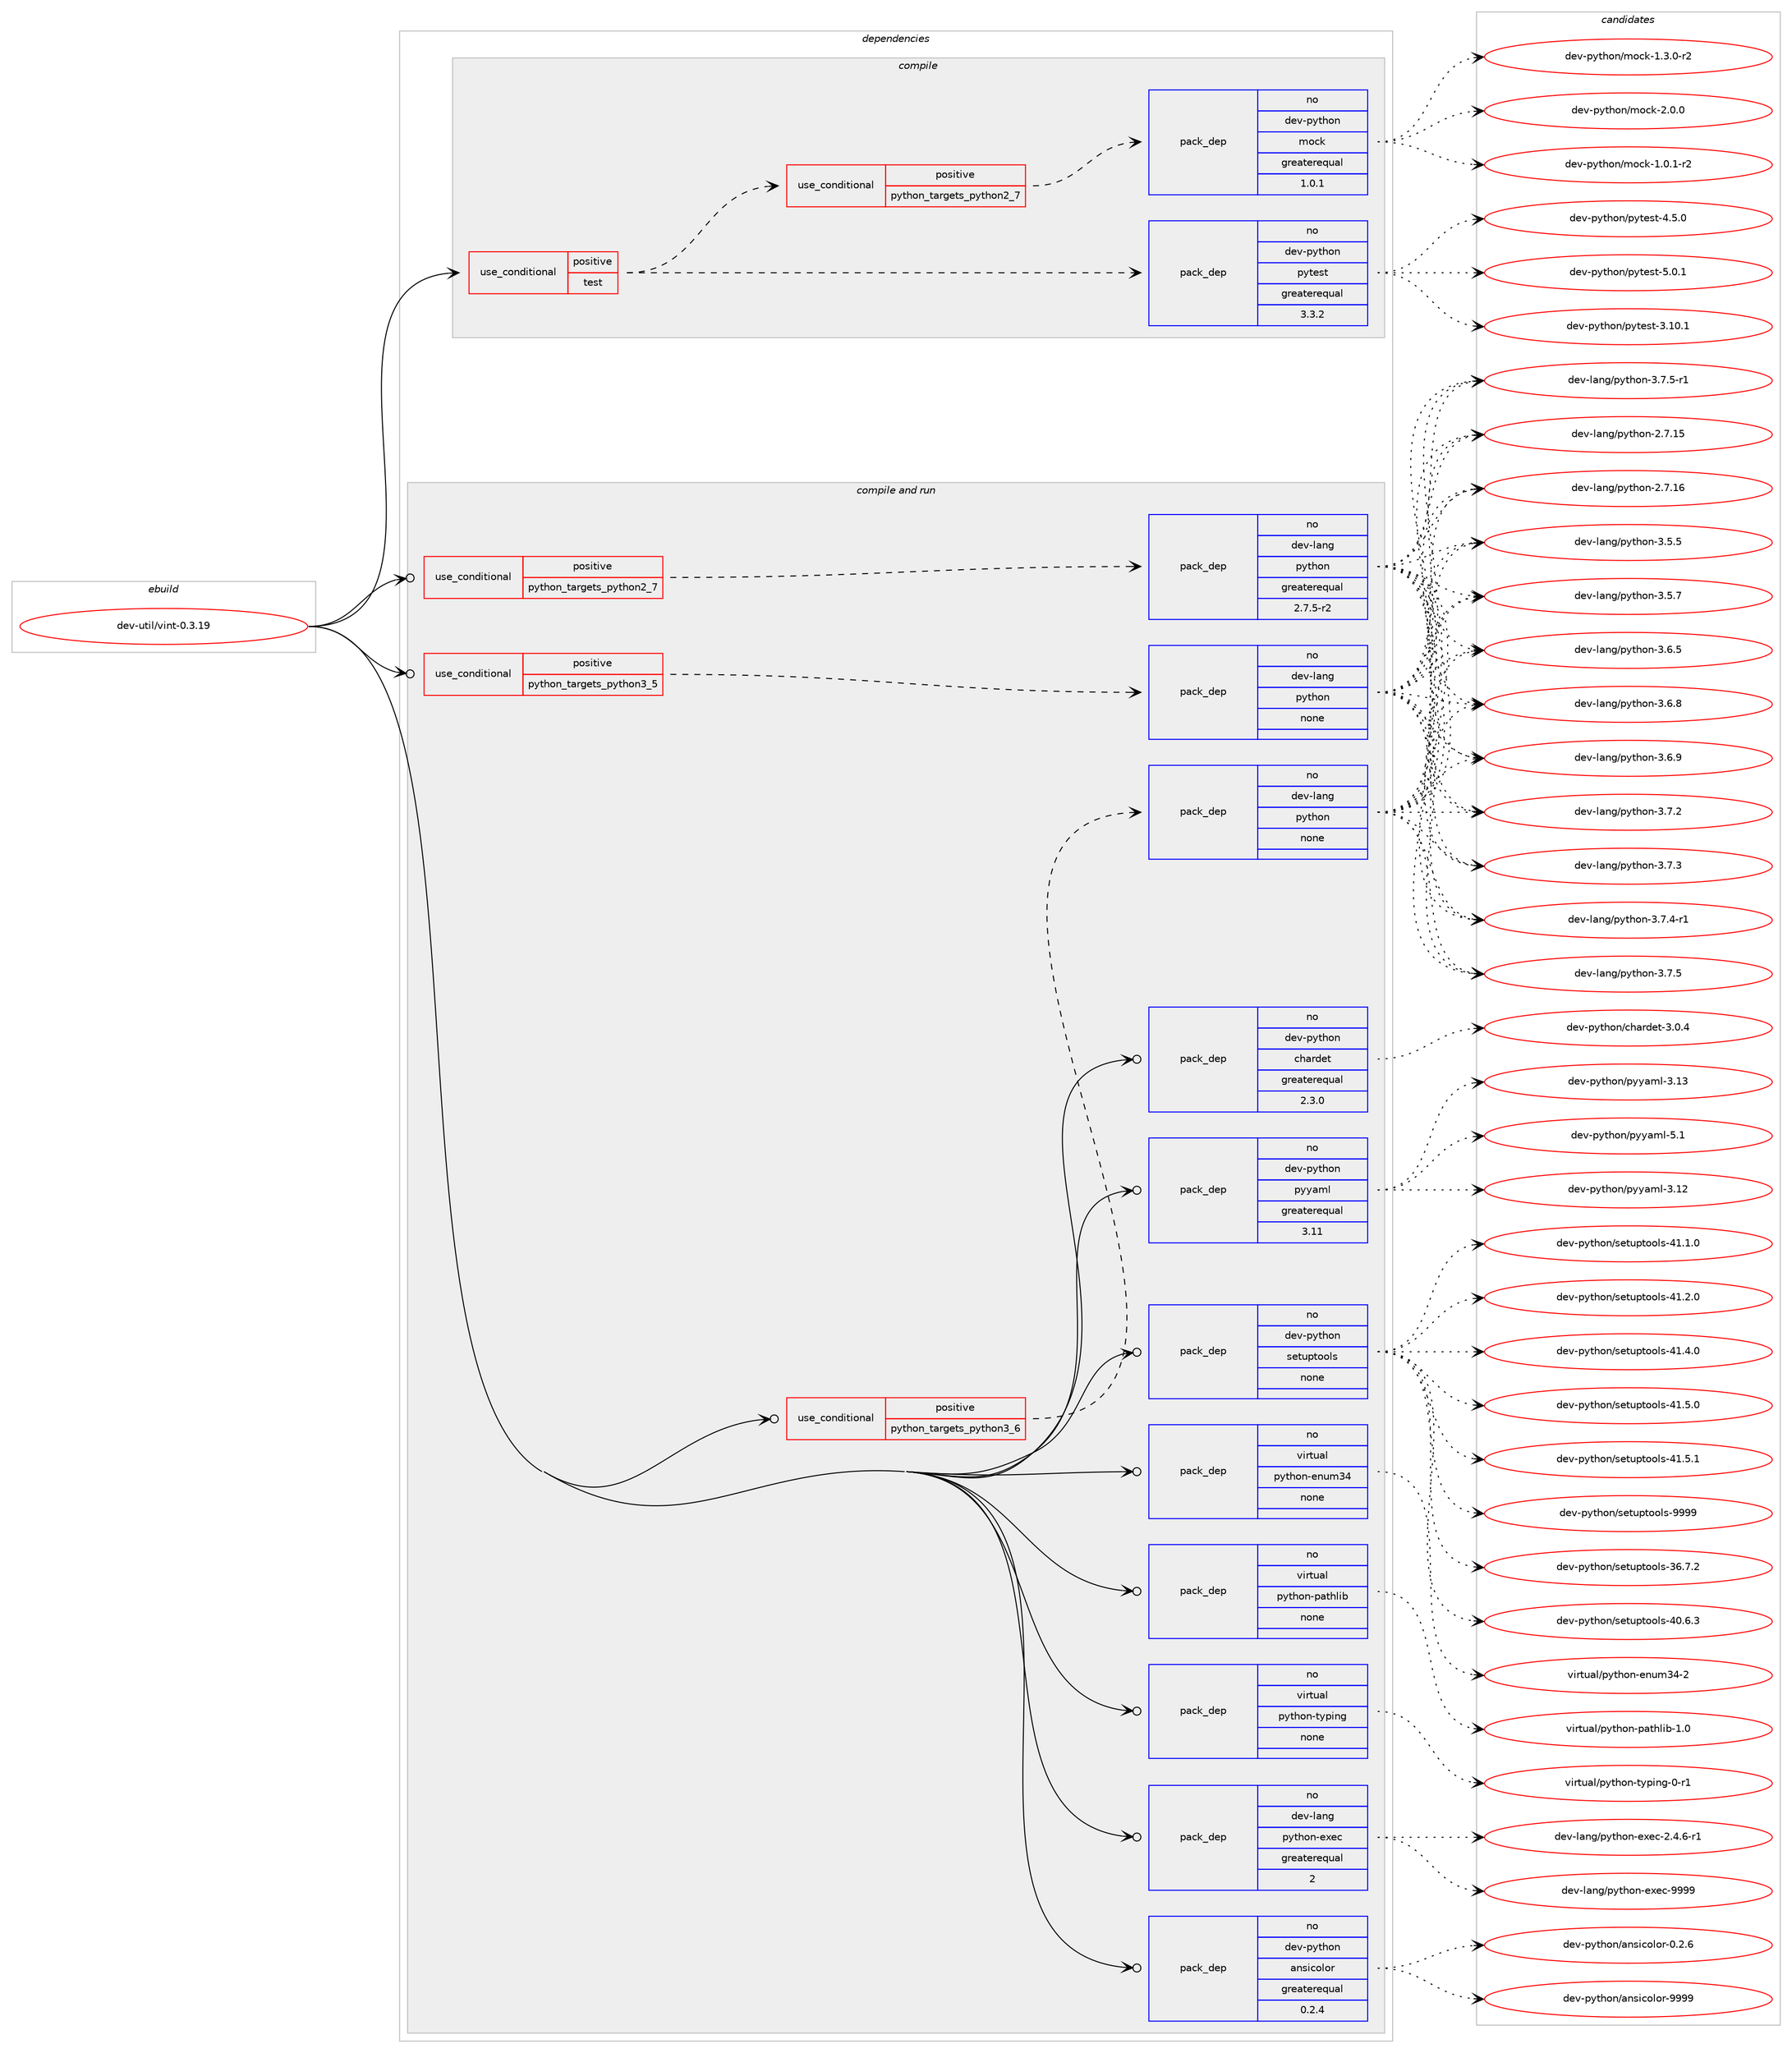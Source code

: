 digraph prolog {

# *************
# Graph options
# *************

newrank=true;
concentrate=true;
compound=true;
graph [rankdir=LR,fontname=Helvetica,fontsize=10,ranksep=1.5];#, ranksep=2.5, nodesep=0.2];
edge  [arrowhead=vee];
node  [fontname=Helvetica,fontsize=10];

# **********
# The ebuild
# **********

subgraph cluster_leftcol {
color=gray;
rank=same;
label=<<i>ebuild</i>>;
id [label="dev-util/vint-0.3.19", color=red, width=4, href="../dev-util/vint-0.3.19.svg"];
}

# ****************
# The dependencies
# ****************

subgraph cluster_midcol {
color=gray;
label=<<i>dependencies</i>>;
subgraph cluster_compile {
fillcolor="#eeeeee";
style=filled;
label=<<i>compile</i>>;
subgraph cond183448 {
dependency732752 [label=<<TABLE BORDER="0" CELLBORDER="1" CELLSPACING="0" CELLPADDING="4"><TR><TD ROWSPAN="3" CELLPADDING="10">use_conditional</TD></TR><TR><TD>positive</TD></TR><TR><TD>test</TD></TR></TABLE>>, shape=none, color=red];
subgraph pack537089 {
dependency732753 [label=<<TABLE BORDER="0" CELLBORDER="1" CELLSPACING="0" CELLPADDING="4" WIDTH="220"><TR><TD ROWSPAN="6" CELLPADDING="30">pack_dep</TD></TR><TR><TD WIDTH="110">no</TD></TR><TR><TD>dev-python</TD></TR><TR><TD>pytest</TD></TR><TR><TD>greaterequal</TD></TR><TR><TD>3.3.2</TD></TR></TABLE>>, shape=none, color=blue];
}
dependency732752:e -> dependency732753:w [weight=20,style="dashed",arrowhead="vee"];
subgraph cond183449 {
dependency732754 [label=<<TABLE BORDER="0" CELLBORDER="1" CELLSPACING="0" CELLPADDING="4"><TR><TD ROWSPAN="3" CELLPADDING="10">use_conditional</TD></TR><TR><TD>positive</TD></TR><TR><TD>python_targets_python2_7</TD></TR></TABLE>>, shape=none, color=red];
subgraph pack537090 {
dependency732755 [label=<<TABLE BORDER="0" CELLBORDER="1" CELLSPACING="0" CELLPADDING="4" WIDTH="220"><TR><TD ROWSPAN="6" CELLPADDING="30">pack_dep</TD></TR><TR><TD WIDTH="110">no</TD></TR><TR><TD>dev-python</TD></TR><TR><TD>mock</TD></TR><TR><TD>greaterequal</TD></TR><TR><TD>1.0.1</TD></TR></TABLE>>, shape=none, color=blue];
}
dependency732754:e -> dependency732755:w [weight=20,style="dashed",arrowhead="vee"];
}
dependency732752:e -> dependency732754:w [weight=20,style="dashed",arrowhead="vee"];
}
id:e -> dependency732752:w [weight=20,style="solid",arrowhead="vee"];
}
subgraph cluster_compileandrun {
fillcolor="#eeeeee";
style=filled;
label=<<i>compile and run</i>>;
subgraph cond183450 {
dependency732756 [label=<<TABLE BORDER="0" CELLBORDER="1" CELLSPACING="0" CELLPADDING="4"><TR><TD ROWSPAN="3" CELLPADDING="10">use_conditional</TD></TR><TR><TD>positive</TD></TR><TR><TD>python_targets_python2_7</TD></TR></TABLE>>, shape=none, color=red];
subgraph pack537091 {
dependency732757 [label=<<TABLE BORDER="0" CELLBORDER="1" CELLSPACING="0" CELLPADDING="4" WIDTH="220"><TR><TD ROWSPAN="6" CELLPADDING="30">pack_dep</TD></TR><TR><TD WIDTH="110">no</TD></TR><TR><TD>dev-lang</TD></TR><TR><TD>python</TD></TR><TR><TD>greaterequal</TD></TR><TR><TD>2.7.5-r2</TD></TR></TABLE>>, shape=none, color=blue];
}
dependency732756:e -> dependency732757:w [weight=20,style="dashed",arrowhead="vee"];
}
id:e -> dependency732756:w [weight=20,style="solid",arrowhead="odotvee"];
subgraph cond183451 {
dependency732758 [label=<<TABLE BORDER="0" CELLBORDER="1" CELLSPACING="0" CELLPADDING="4"><TR><TD ROWSPAN="3" CELLPADDING="10">use_conditional</TD></TR><TR><TD>positive</TD></TR><TR><TD>python_targets_python3_5</TD></TR></TABLE>>, shape=none, color=red];
subgraph pack537092 {
dependency732759 [label=<<TABLE BORDER="0" CELLBORDER="1" CELLSPACING="0" CELLPADDING="4" WIDTH="220"><TR><TD ROWSPAN="6" CELLPADDING="30">pack_dep</TD></TR><TR><TD WIDTH="110">no</TD></TR><TR><TD>dev-lang</TD></TR><TR><TD>python</TD></TR><TR><TD>none</TD></TR><TR><TD></TD></TR></TABLE>>, shape=none, color=blue];
}
dependency732758:e -> dependency732759:w [weight=20,style="dashed",arrowhead="vee"];
}
id:e -> dependency732758:w [weight=20,style="solid",arrowhead="odotvee"];
subgraph cond183452 {
dependency732760 [label=<<TABLE BORDER="0" CELLBORDER="1" CELLSPACING="0" CELLPADDING="4"><TR><TD ROWSPAN="3" CELLPADDING="10">use_conditional</TD></TR><TR><TD>positive</TD></TR><TR><TD>python_targets_python3_6</TD></TR></TABLE>>, shape=none, color=red];
subgraph pack537093 {
dependency732761 [label=<<TABLE BORDER="0" CELLBORDER="1" CELLSPACING="0" CELLPADDING="4" WIDTH="220"><TR><TD ROWSPAN="6" CELLPADDING="30">pack_dep</TD></TR><TR><TD WIDTH="110">no</TD></TR><TR><TD>dev-lang</TD></TR><TR><TD>python</TD></TR><TR><TD>none</TD></TR><TR><TD></TD></TR></TABLE>>, shape=none, color=blue];
}
dependency732760:e -> dependency732761:w [weight=20,style="dashed",arrowhead="vee"];
}
id:e -> dependency732760:w [weight=20,style="solid",arrowhead="odotvee"];
subgraph pack537094 {
dependency732762 [label=<<TABLE BORDER="0" CELLBORDER="1" CELLSPACING="0" CELLPADDING="4" WIDTH="220"><TR><TD ROWSPAN="6" CELLPADDING="30">pack_dep</TD></TR><TR><TD WIDTH="110">no</TD></TR><TR><TD>dev-lang</TD></TR><TR><TD>python-exec</TD></TR><TR><TD>greaterequal</TD></TR><TR><TD>2</TD></TR></TABLE>>, shape=none, color=blue];
}
id:e -> dependency732762:w [weight=20,style="solid",arrowhead="odotvee"];
subgraph pack537095 {
dependency732763 [label=<<TABLE BORDER="0" CELLBORDER="1" CELLSPACING="0" CELLPADDING="4" WIDTH="220"><TR><TD ROWSPAN="6" CELLPADDING="30">pack_dep</TD></TR><TR><TD WIDTH="110">no</TD></TR><TR><TD>dev-python</TD></TR><TR><TD>ansicolor</TD></TR><TR><TD>greaterequal</TD></TR><TR><TD>0.2.4</TD></TR></TABLE>>, shape=none, color=blue];
}
id:e -> dependency732763:w [weight=20,style="solid",arrowhead="odotvee"];
subgraph pack537096 {
dependency732764 [label=<<TABLE BORDER="0" CELLBORDER="1" CELLSPACING="0" CELLPADDING="4" WIDTH="220"><TR><TD ROWSPAN="6" CELLPADDING="30">pack_dep</TD></TR><TR><TD WIDTH="110">no</TD></TR><TR><TD>dev-python</TD></TR><TR><TD>chardet</TD></TR><TR><TD>greaterequal</TD></TR><TR><TD>2.3.0</TD></TR></TABLE>>, shape=none, color=blue];
}
id:e -> dependency732764:w [weight=20,style="solid",arrowhead="odotvee"];
subgraph pack537097 {
dependency732765 [label=<<TABLE BORDER="0" CELLBORDER="1" CELLSPACING="0" CELLPADDING="4" WIDTH="220"><TR><TD ROWSPAN="6" CELLPADDING="30">pack_dep</TD></TR><TR><TD WIDTH="110">no</TD></TR><TR><TD>dev-python</TD></TR><TR><TD>pyyaml</TD></TR><TR><TD>greaterequal</TD></TR><TR><TD>3.11</TD></TR></TABLE>>, shape=none, color=blue];
}
id:e -> dependency732765:w [weight=20,style="solid",arrowhead="odotvee"];
subgraph pack537098 {
dependency732766 [label=<<TABLE BORDER="0" CELLBORDER="1" CELLSPACING="0" CELLPADDING="4" WIDTH="220"><TR><TD ROWSPAN="6" CELLPADDING="30">pack_dep</TD></TR><TR><TD WIDTH="110">no</TD></TR><TR><TD>dev-python</TD></TR><TR><TD>setuptools</TD></TR><TR><TD>none</TD></TR><TR><TD></TD></TR></TABLE>>, shape=none, color=blue];
}
id:e -> dependency732766:w [weight=20,style="solid",arrowhead="odotvee"];
subgraph pack537099 {
dependency732767 [label=<<TABLE BORDER="0" CELLBORDER="1" CELLSPACING="0" CELLPADDING="4" WIDTH="220"><TR><TD ROWSPAN="6" CELLPADDING="30">pack_dep</TD></TR><TR><TD WIDTH="110">no</TD></TR><TR><TD>virtual</TD></TR><TR><TD>python-enum34</TD></TR><TR><TD>none</TD></TR><TR><TD></TD></TR></TABLE>>, shape=none, color=blue];
}
id:e -> dependency732767:w [weight=20,style="solid",arrowhead="odotvee"];
subgraph pack537100 {
dependency732768 [label=<<TABLE BORDER="0" CELLBORDER="1" CELLSPACING="0" CELLPADDING="4" WIDTH="220"><TR><TD ROWSPAN="6" CELLPADDING="30">pack_dep</TD></TR><TR><TD WIDTH="110">no</TD></TR><TR><TD>virtual</TD></TR><TR><TD>python-pathlib</TD></TR><TR><TD>none</TD></TR><TR><TD></TD></TR></TABLE>>, shape=none, color=blue];
}
id:e -> dependency732768:w [weight=20,style="solid",arrowhead="odotvee"];
subgraph pack537101 {
dependency732769 [label=<<TABLE BORDER="0" CELLBORDER="1" CELLSPACING="0" CELLPADDING="4" WIDTH="220"><TR><TD ROWSPAN="6" CELLPADDING="30">pack_dep</TD></TR><TR><TD WIDTH="110">no</TD></TR><TR><TD>virtual</TD></TR><TR><TD>python-typing</TD></TR><TR><TD>none</TD></TR><TR><TD></TD></TR></TABLE>>, shape=none, color=blue];
}
id:e -> dependency732769:w [weight=20,style="solid",arrowhead="odotvee"];
}
subgraph cluster_run {
fillcolor="#eeeeee";
style=filled;
label=<<i>run</i>>;
}
}

# **************
# The candidates
# **************

subgraph cluster_choices {
rank=same;
color=gray;
label=<<i>candidates</i>>;

subgraph choice537089 {
color=black;
nodesep=1;
choice100101118451121211161041111104711212111610111511645514649484649 [label="dev-python/pytest-3.10.1", color=red, width=4,href="../dev-python/pytest-3.10.1.svg"];
choice1001011184511212111610411111047112121116101115116455246534648 [label="dev-python/pytest-4.5.0", color=red, width=4,href="../dev-python/pytest-4.5.0.svg"];
choice1001011184511212111610411111047112121116101115116455346484649 [label="dev-python/pytest-5.0.1", color=red, width=4,href="../dev-python/pytest-5.0.1.svg"];
dependency732753:e -> choice100101118451121211161041111104711212111610111511645514649484649:w [style=dotted,weight="100"];
dependency732753:e -> choice1001011184511212111610411111047112121116101115116455246534648:w [style=dotted,weight="100"];
dependency732753:e -> choice1001011184511212111610411111047112121116101115116455346484649:w [style=dotted,weight="100"];
}
subgraph choice537090 {
color=black;
nodesep=1;
choice1001011184511212111610411111047109111991074549464846494511450 [label="dev-python/mock-1.0.1-r2", color=red, width=4,href="../dev-python/mock-1.0.1-r2.svg"];
choice1001011184511212111610411111047109111991074549465146484511450 [label="dev-python/mock-1.3.0-r2", color=red, width=4,href="../dev-python/mock-1.3.0-r2.svg"];
choice100101118451121211161041111104710911199107455046484648 [label="dev-python/mock-2.0.0", color=red, width=4,href="../dev-python/mock-2.0.0.svg"];
dependency732755:e -> choice1001011184511212111610411111047109111991074549464846494511450:w [style=dotted,weight="100"];
dependency732755:e -> choice1001011184511212111610411111047109111991074549465146484511450:w [style=dotted,weight="100"];
dependency732755:e -> choice100101118451121211161041111104710911199107455046484648:w [style=dotted,weight="100"];
}
subgraph choice537091 {
color=black;
nodesep=1;
choice10010111845108971101034711212111610411111045504655464953 [label="dev-lang/python-2.7.15", color=red, width=4,href="../dev-lang/python-2.7.15.svg"];
choice10010111845108971101034711212111610411111045504655464954 [label="dev-lang/python-2.7.16", color=red, width=4,href="../dev-lang/python-2.7.16.svg"];
choice100101118451089711010347112121116104111110455146534653 [label="dev-lang/python-3.5.5", color=red, width=4,href="../dev-lang/python-3.5.5.svg"];
choice100101118451089711010347112121116104111110455146534655 [label="dev-lang/python-3.5.7", color=red, width=4,href="../dev-lang/python-3.5.7.svg"];
choice100101118451089711010347112121116104111110455146544653 [label="dev-lang/python-3.6.5", color=red, width=4,href="../dev-lang/python-3.6.5.svg"];
choice100101118451089711010347112121116104111110455146544656 [label="dev-lang/python-3.6.8", color=red, width=4,href="../dev-lang/python-3.6.8.svg"];
choice100101118451089711010347112121116104111110455146544657 [label="dev-lang/python-3.6.9", color=red, width=4,href="../dev-lang/python-3.6.9.svg"];
choice100101118451089711010347112121116104111110455146554650 [label="dev-lang/python-3.7.2", color=red, width=4,href="../dev-lang/python-3.7.2.svg"];
choice100101118451089711010347112121116104111110455146554651 [label="dev-lang/python-3.7.3", color=red, width=4,href="../dev-lang/python-3.7.3.svg"];
choice1001011184510897110103471121211161041111104551465546524511449 [label="dev-lang/python-3.7.4-r1", color=red, width=4,href="../dev-lang/python-3.7.4-r1.svg"];
choice100101118451089711010347112121116104111110455146554653 [label="dev-lang/python-3.7.5", color=red, width=4,href="../dev-lang/python-3.7.5.svg"];
choice1001011184510897110103471121211161041111104551465546534511449 [label="dev-lang/python-3.7.5-r1", color=red, width=4,href="../dev-lang/python-3.7.5-r1.svg"];
dependency732757:e -> choice10010111845108971101034711212111610411111045504655464953:w [style=dotted,weight="100"];
dependency732757:e -> choice10010111845108971101034711212111610411111045504655464954:w [style=dotted,weight="100"];
dependency732757:e -> choice100101118451089711010347112121116104111110455146534653:w [style=dotted,weight="100"];
dependency732757:e -> choice100101118451089711010347112121116104111110455146534655:w [style=dotted,weight="100"];
dependency732757:e -> choice100101118451089711010347112121116104111110455146544653:w [style=dotted,weight="100"];
dependency732757:e -> choice100101118451089711010347112121116104111110455146544656:w [style=dotted,weight="100"];
dependency732757:e -> choice100101118451089711010347112121116104111110455146544657:w [style=dotted,weight="100"];
dependency732757:e -> choice100101118451089711010347112121116104111110455146554650:w [style=dotted,weight="100"];
dependency732757:e -> choice100101118451089711010347112121116104111110455146554651:w [style=dotted,weight="100"];
dependency732757:e -> choice1001011184510897110103471121211161041111104551465546524511449:w [style=dotted,weight="100"];
dependency732757:e -> choice100101118451089711010347112121116104111110455146554653:w [style=dotted,weight="100"];
dependency732757:e -> choice1001011184510897110103471121211161041111104551465546534511449:w [style=dotted,weight="100"];
}
subgraph choice537092 {
color=black;
nodesep=1;
choice10010111845108971101034711212111610411111045504655464953 [label="dev-lang/python-2.7.15", color=red, width=4,href="../dev-lang/python-2.7.15.svg"];
choice10010111845108971101034711212111610411111045504655464954 [label="dev-lang/python-2.7.16", color=red, width=4,href="../dev-lang/python-2.7.16.svg"];
choice100101118451089711010347112121116104111110455146534653 [label="dev-lang/python-3.5.5", color=red, width=4,href="../dev-lang/python-3.5.5.svg"];
choice100101118451089711010347112121116104111110455146534655 [label="dev-lang/python-3.5.7", color=red, width=4,href="../dev-lang/python-3.5.7.svg"];
choice100101118451089711010347112121116104111110455146544653 [label="dev-lang/python-3.6.5", color=red, width=4,href="../dev-lang/python-3.6.5.svg"];
choice100101118451089711010347112121116104111110455146544656 [label="dev-lang/python-3.6.8", color=red, width=4,href="../dev-lang/python-3.6.8.svg"];
choice100101118451089711010347112121116104111110455146544657 [label="dev-lang/python-3.6.9", color=red, width=4,href="../dev-lang/python-3.6.9.svg"];
choice100101118451089711010347112121116104111110455146554650 [label="dev-lang/python-3.7.2", color=red, width=4,href="../dev-lang/python-3.7.2.svg"];
choice100101118451089711010347112121116104111110455146554651 [label="dev-lang/python-3.7.3", color=red, width=4,href="../dev-lang/python-3.7.3.svg"];
choice1001011184510897110103471121211161041111104551465546524511449 [label="dev-lang/python-3.7.4-r1", color=red, width=4,href="../dev-lang/python-3.7.4-r1.svg"];
choice100101118451089711010347112121116104111110455146554653 [label="dev-lang/python-3.7.5", color=red, width=4,href="../dev-lang/python-3.7.5.svg"];
choice1001011184510897110103471121211161041111104551465546534511449 [label="dev-lang/python-3.7.5-r1", color=red, width=4,href="../dev-lang/python-3.7.5-r1.svg"];
dependency732759:e -> choice10010111845108971101034711212111610411111045504655464953:w [style=dotted,weight="100"];
dependency732759:e -> choice10010111845108971101034711212111610411111045504655464954:w [style=dotted,weight="100"];
dependency732759:e -> choice100101118451089711010347112121116104111110455146534653:w [style=dotted,weight="100"];
dependency732759:e -> choice100101118451089711010347112121116104111110455146534655:w [style=dotted,weight="100"];
dependency732759:e -> choice100101118451089711010347112121116104111110455146544653:w [style=dotted,weight="100"];
dependency732759:e -> choice100101118451089711010347112121116104111110455146544656:w [style=dotted,weight="100"];
dependency732759:e -> choice100101118451089711010347112121116104111110455146544657:w [style=dotted,weight="100"];
dependency732759:e -> choice100101118451089711010347112121116104111110455146554650:w [style=dotted,weight="100"];
dependency732759:e -> choice100101118451089711010347112121116104111110455146554651:w [style=dotted,weight="100"];
dependency732759:e -> choice1001011184510897110103471121211161041111104551465546524511449:w [style=dotted,weight="100"];
dependency732759:e -> choice100101118451089711010347112121116104111110455146554653:w [style=dotted,weight="100"];
dependency732759:e -> choice1001011184510897110103471121211161041111104551465546534511449:w [style=dotted,weight="100"];
}
subgraph choice537093 {
color=black;
nodesep=1;
choice10010111845108971101034711212111610411111045504655464953 [label="dev-lang/python-2.7.15", color=red, width=4,href="../dev-lang/python-2.7.15.svg"];
choice10010111845108971101034711212111610411111045504655464954 [label="dev-lang/python-2.7.16", color=red, width=4,href="../dev-lang/python-2.7.16.svg"];
choice100101118451089711010347112121116104111110455146534653 [label="dev-lang/python-3.5.5", color=red, width=4,href="../dev-lang/python-3.5.5.svg"];
choice100101118451089711010347112121116104111110455146534655 [label="dev-lang/python-3.5.7", color=red, width=4,href="../dev-lang/python-3.5.7.svg"];
choice100101118451089711010347112121116104111110455146544653 [label="dev-lang/python-3.6.5", color=red, width=4,href="../dev-lang/python-3.6.5.svg"];
choice100101118451089711010347112121116104111110455146544656 [label="dev-lang/python-3.6.8", color=red, width=4,href="../dev-lang/python-3.6.8.svg"];
choice100101118451089711010347112121116104111110455146544657 [label="dev-lang/python-3.6.9", color=red, width=4,href="../dev-lang/python-3.6.9.svg"];
choice100101118451089711010347112121116104111110455146554650 [label="dev-lang/python-3.7.2", color=red, width=4,href="../dev-lang/python-3.7.2.svg"];
choice100101118451089711010347112121116104111110455146554651 [label="dev-lang/python-3.7.3", color=red, width=4,href="../dev-lang/python-3.7.3.svg"];
choice1001011184510897110103471121211161041111104551465546524511449 [label="dev-lang/python-3.7.4-r1", color=red, width=4,href="../dev-lang/python-3.7.4-r1.svg"];
choice100101118451089711010347112121116104111110455146554653 [label="dev-lang/python-3.7.5", color=red, width=4,href="../dev-lang/python-3.7.5.svg"];
choice1001011184510897110103471121211161041111104551465546534511449 [label="dev-lang/python-3.7.5-r1", color=red, width=4,href="../dev-lang/python-3.7.5-r1.svg"];
dependency732761:e -> choice10010111845108971101034711212111610411111045504655464953:w [style=dotted,weight="100"];
dependency732761:e -> choice10010111845108971101034711212111610411111045504655464954:w [style=dotted,weight="100"];
dependency732761:e -> choice100101118451089711010347112121116104111110455146534653:w [style=dotted,weight="100"];
dependency732761:e -> choice100101118451089711010347112121116104111110455146534655:w [style=dotted,weight="100"];
dependency732761:e -> choice100101118451089711010347112121116104111110455146544653:w [style=dotted,weight="100"];
dependency732761:e -> choice100101118451089711010347112121116104111110455146544656:w [style=dotted,weight="100"];
dependency732761:e -> choice100101118451089711010347112121116104111110455146544657:w [style=dotted,weight="100"];
dependency732761:e -> choice100101118451089711010347112121116104111110455146554650:w [style=dotted,weight="100"];
dependency732761:e -> choice100101118451089711010347112121116104111110455146554651:w [style=dotted,weight="100"];
dependency732761:e -> choice1001011184510897110103471121211161041111104551465546524511449:w [style=dotted,weight="100"];
dependency732761:e -> choice100101118451089711010347112121116104111110455146554653:w [style=dotted,weight="100"];
dependency732761:e -> choice1001011184510897110103471121211161041111104551465546534511449:w [style=dotted,weight="100"];
}
subgraph choice537094 {
color=black;
nodesep=1;
choice10010111845108971101034711212111610411111045101120101994550465246544511449 [label="dev-lang/python-exec-2.4.6-r1", color=red, width=4,href="../dev-lang/python-exec-2.4.6-r1.svg"];
choice10010111845108971101034711212111610411111045101120101994557575757 [label="dev-lang/python-exec-9999", color=red, width=4,href="../dev-lang/python-exec-9999.svg"];
dependency732762:e -> choice10010111845108971101034711212111610411111045101120101994550465246544511449:w [style=dotted,weight="100"];
dependency732762:e -> choice10010111845108971101034711212111610411111045101120101994557575757:w [style=dotted,weight="100"];
}
subgraph choice537095 {
color=black;
nodesep=1;
choice10010111845112121116104111110479711011510599111108111114454846504654 [label="dev-python/ansicolor-0.2.6", color=red, width=4,href="../dev-python/ansicolor-0.2.6.svg"];
choice100101118451121211161041111104797110115105991111081111144557575757 [label="dev-python/ansicolor-9999", color=red, width=4,href="../dev-python/ansicolor-9999.svg"];
dependency732763:e -> choice10010111845112121116104111110479711011510599111108111114454846504654:w [style=dotted,weight="100"];
dependency732763:e -> choice100101118451121211161041111104797110115105991111081111144557575757:w [style=dotted,weight="100"];
}
subgraph choice537096 {
color=black;
nodesep=1;
choice10010111845112121116104111110479910497114100101116455146484652 [label="dev-python/chardet-3.0.4", color=red, width=4,href="../dev-python/chardet-3.0.4.svg"];
dependency732764:e -> choice10010111845112121116104111110479910497114100101116455146484652:w [style=dotted,weight="100"];
}
subgraph choice537097 {
color=black;
nodesep=1;
choice1001011184511212111610411111047112121121971091084551464950 [label="dev-python/pyyaml-3.12", color=red, width=4,href="../dev-python/pyyaml-3.12.svg"];
choice1001011184511212111610411111047112121121971091084551464951 [label="dev-python/pyyaml-3.13", color=red, width=4,href="../dev-python/pyyaml-3.13.svg"];
choice10010111845112121116104111110471121211219710910845534649 [label="dev-python/pyyaml-5.1", color=red, width=4,href="../dev-python/pyyaml-5.1.svg"];
dependency732765:e -> choice1001011184511212111610411111047112121121971091084551464950:w [style=dotted,weight="100"];
dependency732765:e -> choice1001011184511212111610411111047112121121971091084551464951:w [style=dotted,weight="100"];
dependency732765:e -> choice10010111845112121116104111110471121211219710910845534649:w [style=dotted,weight="100"];
}
subgraph choice537098 {
color=black;
nodesep=1;
choice100101118451121211161041111104711510111611711211611111110811545515446554650 [label="dev-python/setuptools-36.7.2", color=red, width=4,href="../dev-python/setuptools-36.7.2.svg"];
choice100101118451121211161041111104711510111611711211611111110811545524846544651 [label="dev-python/setuptools-40.6.3", color=red, width=4,href="../dev-python/setuptools-40.6.3.svg"];
choice100101118451121211161041111104711510111611711211611111110811545524946494648 [label="dev-python/setuptools-41.1.0", color=red, width=4,href="../dev-python/setuptools-41.1.0.svg"];
choice100101118451121211161041111104711510111611711211611111110811545524946504648 [label="dev-python/setuptools-41.2.0", color=red, width=4,href="../dev-python/setuptools-41.2.0.svg"];
choice100101118451121211161041111104711510111611711211611111110811545524946524648 [label="dev-python/setuptools-41.4.0", color=red, width=4,href="../dev-python/setuptools-41.4.0.svg"];
choice100101118451121211161041111104711510111611711211611111110811545524946534648 [label="dev-python/setuptools-41.5.0", color=red, width=4,href="../dev-python/setuptools-41.5.0.svg"];
choice100101118451121211161041111104711510111611711211611111110811545524946534649 [label="dev-python/setuptools-41.5.1", color=red, width=4,href="../dev-python/setuptools-41.5.1.svg"];
choice10010111845112121116104111110471151011161171121161111111081154557575757 [label="dev-python/setuptools-9999", color=red, width=4,href="../dev-python/setuptools-9999.svg"];
dependency732766:e -> choice100101118451121211161041111104711510111611711211611111110811545515446554650:w [style=dotted,weight="100"];
dependency732766:e -> choice100101118451121211161041111104711510111611711211611111110811545524846544651:w [style=dotted,weight="100"];
dependency732766:e -> choice100101118451121211161041111104711510111611711211611111110811545524946494648:w [style=dotted,weight="100"];
dependency732766:e -> choice100101118451121211161041111104711510111611711211611111110811545524946504648:w [style=dotted,weight="100"];
dependency732766:e -> choice100101118451121211161041111104711510111611711211611111110811545524946524648:w [style=dotted,weight="100"];
dependency732766:e -> choice100101118451121211161041111104711510111611711211611111110811545524946534648:w [style=dotted,weight="100"];
dependency732766:e -> choice100101118451121211161041111104711510111611711211611111110811545524946534649:w [style=dotted,weight="100"];
dependency732766:e -> choice10010111845112121116104111110471151011161171121161111111081154557575757:w [style=dotted,weight="100"];
}
subgraph choice537099 {
color=black;
nodesep=1;
choice11810511411611797108471121211161041111104510111011710951524550 [label="virtual/python-enum34-2", color=red, width=4,href="../virtual/python-enum34-2.svg"];
dependency732767:e -> choice11810511411611797108471121211161041111104510111011710951524550:w [style=dotted,weight="100"];
}
subgraph choice537100 {
color=black;
nodesep=1;
choice118105114116117971084711212111610411111045112971161041081059845494648 [label="virtual/python-pathlib-1.0", color=red, width=4,href="../virtual/python-pathlib-1.0.svg"];
dependency732768:e -> choice118105114116117971084711212111610411111045112971161041081059845494648:w [style=dotted,weight="100"];
}
subgraph choice537101 {
color=black;
nodesep=1;
choice11810511411611797108471121211161041111104511612111210511010345484511449 [label="virtual/python-typing-0-r1", color=red, width=4,href="../virtual/python-typing-0-r1.svg"];
dependency732769:e -> choice11810511411611797108471121211161041111104511612111210511010345484511449:w [style=dotted,weight="100"];
}
}

}
